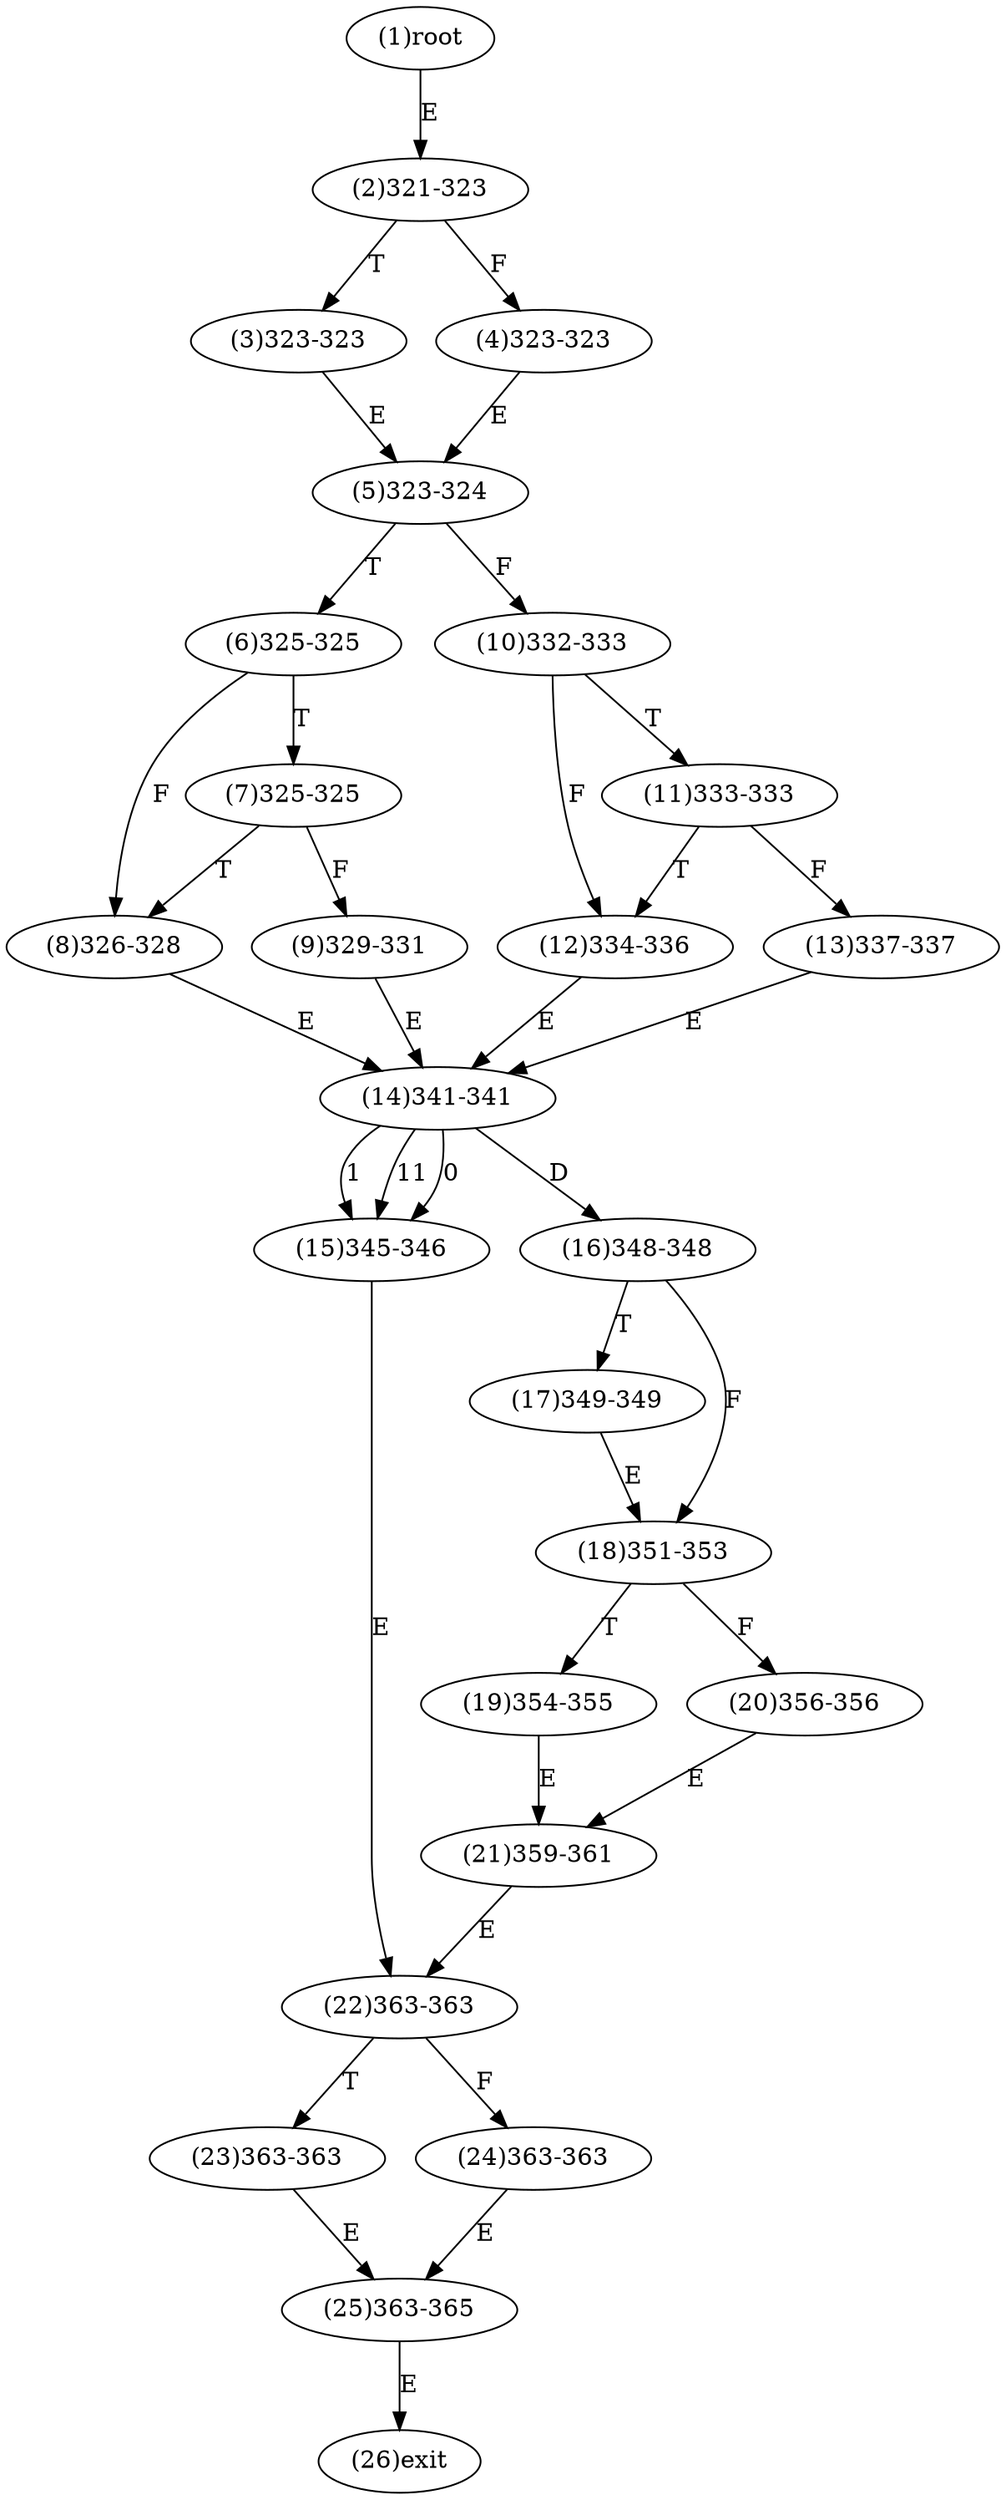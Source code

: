 digraph "" { 
1[ label="(1)root"];
2[ label="(2)321-323"];
3[ label="(3)323-323"];
4[ label="(4)323-323"];
5[ label="(5)323-324"];
6[ label="(6)325-325"];
7[ label="(7)325-325"];
8[ label="(8)326-328"];
9[ label="(9)329-331"];
10[ label="(10)332-333"];
11[ label="(11)333-333"];
12[ label="(12)334-336"];
13[ label="(13)337-337"];
14[ label="(14)341-341"];
15[ label="(15)345-346"];
17[ label="(17)349-349"];
16[ label="(16)348-348"];
19[ label="(19)354-355"];
18[ label="(18)351-353"];
21[ label="(21)359-361"];
20[ label="(20)356-356"];
23[ label="(23)363-363"];
22[ label="(22)363-363"];
25[ label="(25)363-365"];
24[ label="(24)363-363"];
26[ label="(26)exit"];
1->2[ label="E"];
2->4[ label="F"];
2->3[ label="T"];
3->5[ label="E"];
4->5[ label="E"];
5->10[ label="F"];
5->6[ label="T"];
6->8[ label="F"];
6->7[ label="T"];
7->9[ label="F"];
7->8[ label="T"];
8->14[ label="E"];
9->14[ label="E"];
10->12[ label="F"];
10->11[ label="T"];
11->13[ label="F"];
11->12[ label="T"];
12->14[ label="E"];
13->14[ label="E"];
14->15[ label="0"];
14->15[ label="1"];
14->15[ label="11"];
14->16[ label="D"];
15->22[ label="E"];
16->18[ label="F"];
16->17[ label="T"];
17->18[ label="E"];
18->20[ label="F"];
18->19[ label="T"];
19->21[ label="E"];
20->21[ label="E"];
21->22[ label="E"];
22->24[ label="F"];
22->23[ label="T"];
23->25[ label="E"];
24->25[ label="E"];
25->26[ label="E"];
}